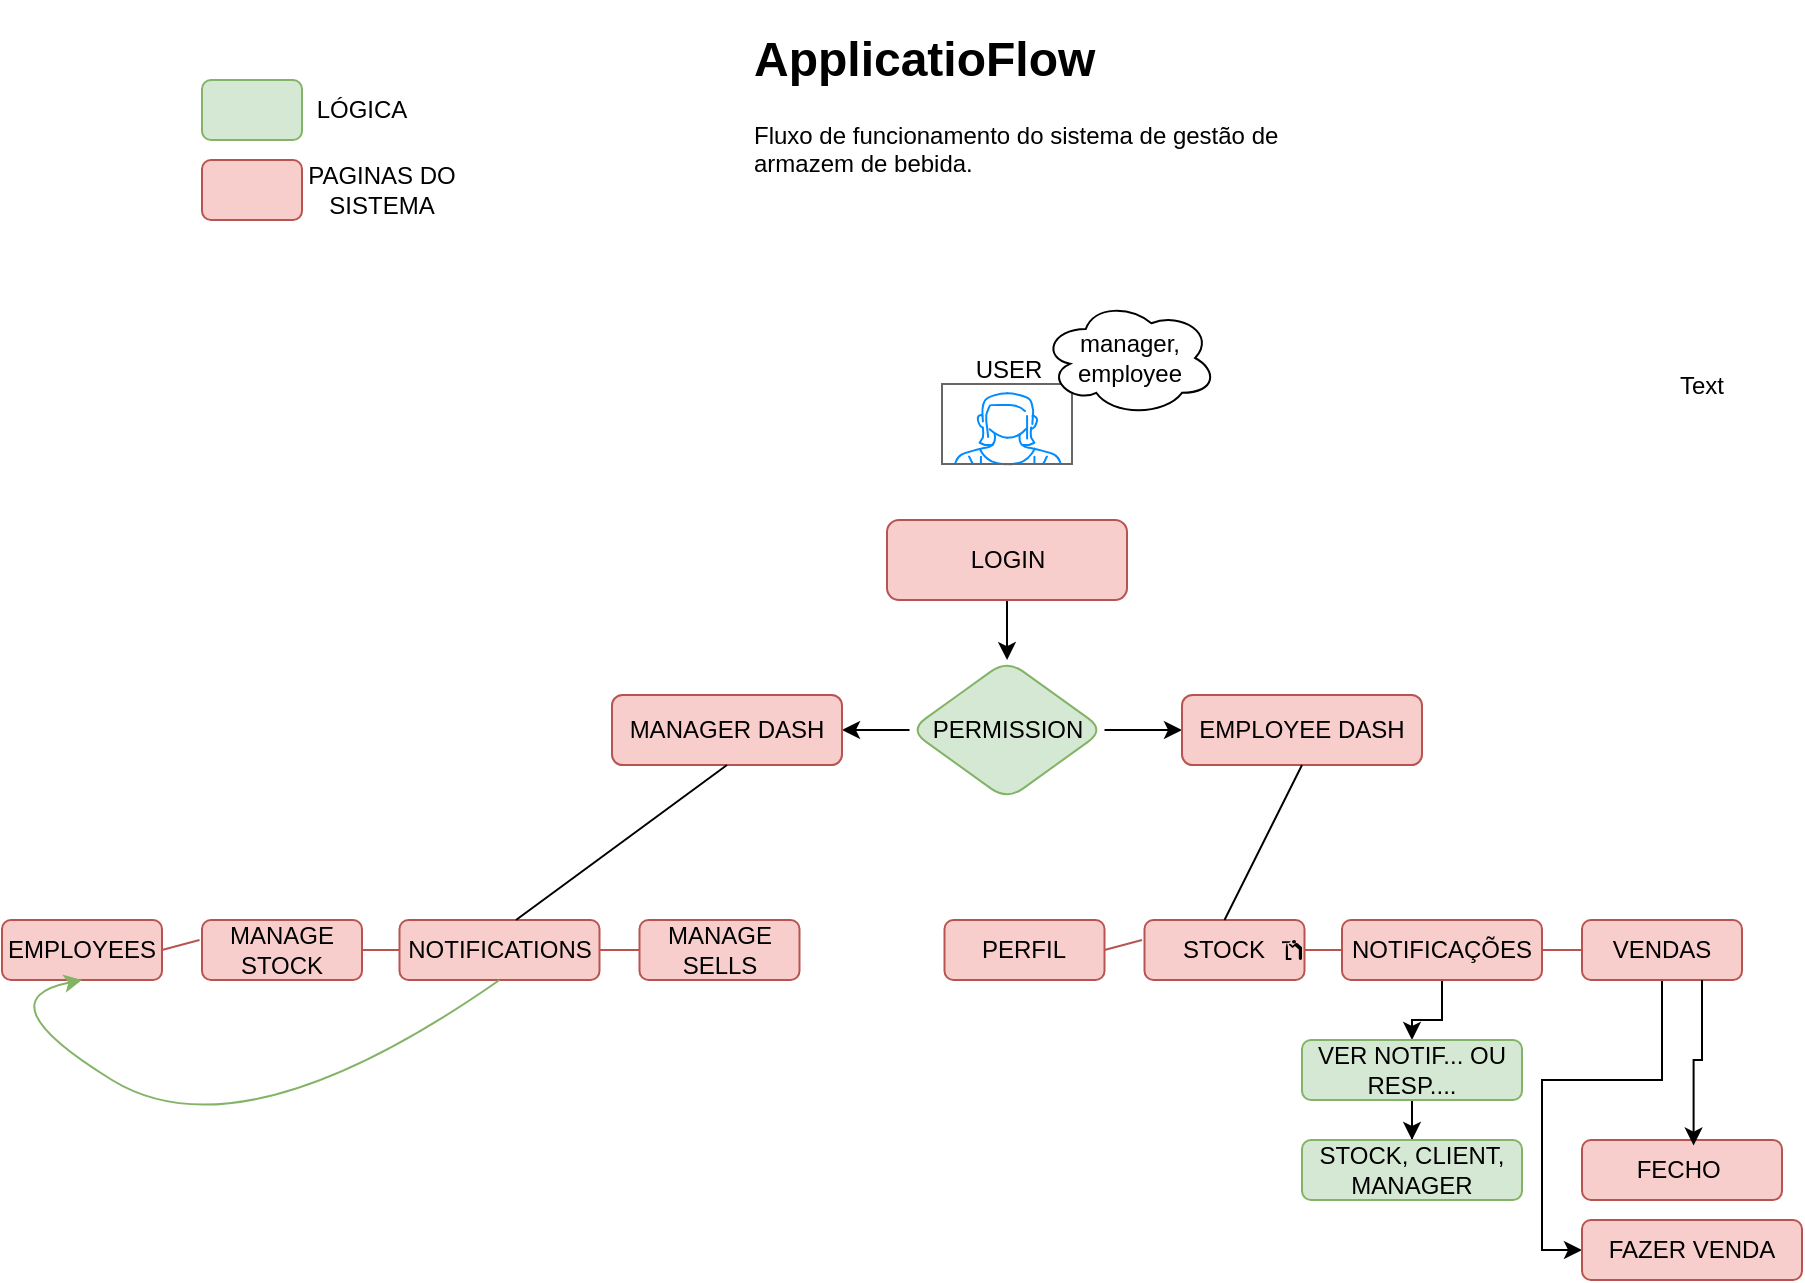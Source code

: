 <mxfile version="22.1.2" type="device">
  <diagram name="Page-1" id="bt9fMnnUZ1Foq5g4ZeSw">
    <mxGraphModel dx="1839" dy="601" grid="1" gridSize="10" guides="1" tooltips="1" connect="1" arrows="1" fold="1" page="1" pageScale="1" pageWidth="850" pageHeight="1100" math="0" shadow="0">
      <root>
        <mxCell id="0" />
        <mxCell id="1" parent="0" />
        <mxCell id="gCnrcdirMFZi0s3hoiL7-1" value="&lt;h1&gt;ApplicatioFlow&amp;nbsp;&lt;/h1&gt;&lt;p&gt;Fluxo de funcionamento do sistema de gestão de armazem de bebida.&lt;/p&gt;" style="text;html=1;strokeColor=none;fillColor=none;spacing=5;spacingTop=-20;whiteSpace=wrap;overflow=hidden;rounded=0;" vertex="1" parent="1">
          <mxGeometry x="261.25" y="90" width="280" height="80" as="geometry" />
        </mxCell>
        <mxCell id="gCnrcdirMFZi0s3hoiL7-2" value="" style="verticalLabelPosition=bottom;shadow=0;dashed=0;align=center;html=1;verticalAlign=top;strokeWidth=1;shape=mxgraph.mockup.containers.userFemale;strokeColor=#666666;strokeColor2=#008cff;" vertex="1" parent="1">
          <mxGeometry x="360" y="272" width="65" height="40" as="geometry" />
        </mxCell>
        <mxCell id="gCnrcdirMFZi0s3hoiL7-3" value="USER" style="text;html=1;align=center;verticalAlign=middle;resizable=0;points=[];autosize=1;strokeColor=none;fillColor=none;" vertex="1" parent="1">
          <mxGeometry x="362.5" y="250" width="60" height="30" as="geometry" />
        </mxCell>
        <mxCell id="gCnrcdirMFZi0s3hoiL7-4" value="manager, employee" style="ellipse;shape=cloud;whiteSpace=wrap;html=1;" vertex="1" parent="1">
          <mxGeometry x="410" y="230" width="87.5" height="58" as="geometry" />
        </mxCell>
        <mxCell id="gCnrcdirMFZi0s3hoiL7-8" value="" style="edgeStyle=orthogonalEdgeStyle;rounded=0;orthogonalLoop=1;jettySize=auto;html=1;" edge="1" parent="1" source="gCnrcdirMFZi0s3hoiL7-6" target="gCnrcdirMFZi0s3hoiL7-7">
          <mxGeometry relative="1" as="geometry" />
        </mxCell>
        <mxCell id="gCnrcdirMFZi0s3hoiL7-6" value="LOGIN" style="rounded=1;whiteSpace=wrap;html=1;fillColor=#f8cecc;strokeColor=#b85450;" vertex="1" parent="1">
          <mxGeometry x="332.5" y="340" width="120" height="40" as="geometry" />
        </mxCell>
        <mxCell id="gCnrcdirMFZi0s3hoiL7-10" value="" style="edgeStyle=orthogonalEdgeStyle;rounded=0;orthogonalLoop=1;jettySize=auto;html=1;" edge="1" parent="1" source="gCnrcdirMFZi0s3hoiL7-7" target="gCnrcdirMFZi0s3hoiL7-9">
          <mxGeometry relative="1" as="geometry" />
        </mxCell>
        <mxCell id="gCnrcdirMFZi0s3hoiL7-12" value="" style="edgeStyle=orthogonalEdgeStyle;rounded=0;orthogonalLoop=1;jettySize=auto;html=1;" edge="1" parent="1" source="gCnrcdirMFZi0s3hoiL7-7" target="gCnrcdirMFZi0s3hoiL7-11">
          <mxGeometry relative="1" as="geometry" />
        </mxCell>
        <mxCell id="gCnrcdirMFZi0s3hoiL7-7" value="PERMISSION" style="rhombus;whiteSpace=wrap;html=1;rounded=1;fillColor=#d5e8d4;strokeColor=#82b366;" vertex="1" parent="1">
          <mxGeometry x="343.75" y="410" width="97.5" height="70" as="geometry" />
        </mxCell>
        <mxCell id="gCnrcdirMFZi0s3hoiL7-9" value="MANAGER DASH" style="whiteSpace=wrap;html=1;fillColor=#f8cecc;strokeColor=#b85450;rounded=1;" vertex="1" parent="1">
          <mxGeometry x="195" y="427.5" width="115" height="35" as="geometry" />
        </mxCell>
        <mxCell id="gCnrcdirMFZi0s3hoiL7-11" value="EMPLOYEE DASH" style="whiteSpace=wrap;html=1;fillColor=#f8cecc;strokeColor=#b85450;rounded=1;" vertex="1" parent="1">
          <mxGeometry x="480" y="427.5" width="120" height="35" as="geometry" />
        </mxCell>
        <mxCell id="gCnrcdirMFZi0s3hoiL7-13" value="Text" style="text;html=1;strokeColor=none;fillColor=none;align=center;verticalAlign=middle;whiteSpace=wrap;rounded=0;" vertex="1" parent="1">
          <mxGeometry x="710" y="258" width="60" height="30" as="geometry" />
        </mxCell>
        <mxCell id="gCnrcdirMFZi0s3hoiL7-14" value="PERFIL" style="rounded=1;whiteSpace=wrap;html=1;fillColor=#f8cecc;strokeColor=#b85450;" vertex="1" parent="1">
          <mxGeometry x="361.25" y="540" width="80" height="30" as="geometry" />
        </mxCell>
        <mxCell id="gCnrcdirMFZi0s3hoiL7-15" value="STOCK" style="rounded=1;whiteSpace=wrap;html=1;fillColor=#f8cecc;strokeColor=#b85450;" vertex="1" parent="1">
          <mxGeometry x="461.25" y="540" width="80" height="30" as="geometry" />
        </mxCell>
        <mxCell id="gCnrcdirMFZi0s3hoiL7-56" value="" style="edgeStyle=orthogonalEdgeStyle;rounded=0;orthogonalLoop=1;jettySize=auto;html=1;" edge="1" parent="1" source="gCnrcdirMFZi0s3hoiL7-16" target="gCnrcdirMFZi0s3hoiL7-55">
          <mxGeometry relative="1" as="geometry" />
        </mxCell>
        <mxCell id="gCnrcdirMFZi0s3hoiL7-16" value="NOTIFICAÇÕES" style="rounded=1;whiteSpace=wrap;html=1;fillColor=#f8cecc;strokeColor=#b85450;" vertex="1" parent="1">
          <mxGeometry x="560" y="540" width="100" height="30" as="geometry" />
        </mxCell>
        <mxCell id="gCnrcdirMFZi0s3hoiL7-52" value="" style="edgeStyle=orthogonalEdgeStyle;rounded=0;orthogonalLoop=1;jettySize=auto;html=1;" edge="1" parent="1" source="gCnrcdirMFZi0s3hoiL7-17" target="gCnrcdirMFZi0s3hoiL7-51">
          <mxGeometry relative="1" as="geometry">
            <Array as="points">
              <mxPoint x="720" y="620" />
              <mxPoint x="660" y="620" />
              <mxPoint x="660" y="705" />
            </Array>
          </mxGeometry>
        </mxCell>
        <mxCell id="gCnrcdirMFZi0s3hoiL7-17" value="VENDAS" style="rounded=1;whiteSpace=wrap;html=1;fillColor=#f8cecc;strokeColor=#b85450;" vertex="1" parent="1">
          <mxGeometry x="680" y="540" width="80" height="30" as="geometry" />
        </mxCell>
        <mxCell id="gCnrcdirMFZi0s3hoiL7-18" value="" style="endArrow=none;html=1;rounded=0;exitX=1;exitY=0.5;exitDx=0;exitDy=0;fillColor=#f8cecc;strokeColor=#b85450;" edge="1" parent="1" source="gCnrcdirMFZi0s3hoiL7-14">
          <mxGeometry width="50" height="50" relative="1" as="geometry">
            <mxPoint x="425" y="580" as="sourcePoint" />
            <mxPoint x="460" y="550" as="targetPoint" />
          </mxGeometry>
        </mxCell>
        <mxCell id="gCnrcdirMFZi0s3hoiL7-20" value="" style="endArrow=none;html=1;rounded=0;exitX=1;exitY=0.5;exitDx=0;exitDy=0;entryX=0;entryY=0.5;entryDx=0;entryDy=0;fillColor=#f8cecc;strokeColor=#b85450;" edge="1" parent="1" source="gCnrcdirMFZi0s3hoiL7-16" target="gCnrcdirMFZi0s3hoiL7-17">
          <mxGeometry width="50" height="50" relative="1" as="geometry">
            <mxPoint x="620" y="580" as="sourcePoint" />
            <mxPoint x="680" y="580" as="targetPoint" />
          </mxGeometry>
        </mxCell>
        <mxCell id="gCnrcdirMFZi0s3hoiL7-21" value="" style="endArrow=none;html=1;rounded=0;exitX=1;exitY=0.5;exitDx=0;exitDy=0;entryX=0;entryY=0.5;entryDx=0;entryDy=0;fillColor=#f8cecc;strokeColor=#b85450;" edge="1" parent="1" source="gCnrcdirMFZi0s3hoiL7-15" target="gCnrcdirMFZi0s3hoiL7-16">
          <mxGeometry width="50" height="50" relative="1" as="geometry">
            <mxPoint x="520" y="580" as="sourcePoint" />
            <mxPoint x="580" y="580" as="targetPoint" />
          </mxGeometry>
        </mxCell>
        <mxCell id="gCnrcdirMFZi0s3hoiL7-22" value="" style="endArrow=none;html=1;rounded=0;exitX=0.5;exitY=0;exitDx=0;exitDy=0;entryX=0.5;entryY=1;entryDx=0;entryDy=0;" edge="1" parent="1" source="gCnrcdirMFZi0s3hoiL7-15" target="gCnrcdirMFZi0s3hoiL7-11">
          <mxGeometry width="50" height="50" relative="1" as="geometry">
            <mxPoint x="210" y="512.5" as="sourcePoint" />
            <mxPoint x="260" y="462.5" as="targetPoint" />
          </mxGeometry>
        </mxCell>
        <mxCell id="gCnrcdirMFZi0s3hoiL7-23" value="EMPLOYEES" style="rounded=1;whiteSpace=wrap;html=1;fillColor=#f8cecc;strokeColor=#b85450;" vertex="1" parent="1">
          <mxGeometry x="-110" y="540" width="80" height="30" as="geometry" />
        </mxCell>
        <mxCell id="gCnrcdirMFZi0s3hoiL7-24" value="MANAGE STOCK" style="rounded=1;whiteSpace=wrap;html=1;fillColor=#f8cecc;strokeColor=#b85450;" vertex="1" parent="1">
          <mxGeometry x="-10" y="540" width="80" height="30" as="geometry" />
        </mxCell>
        <mxCell id="gCnrcdirMFZi0s3hoiL7-25" value="NOTIFICATIONS" style="rounded=1;whiteSpace=wrap;html=1;fillColor=#f8cecc;strokeColor=#b85450;" vertex="1" parent="1">
          <mxGeometry x="88.75" y="540" width="100" height="30" as="geometry" />
        </mxCell>
        <mxCell id="gCnrcdirMFZi0s3hoiL7-26" value="MANAGE SELLS" style="rounded=1;whiteSpace=wrap;html=1;fillColor=#f8cecc;strokeColor=#b85450;" vertex="1" parent="1">
          <mxGeometry x="208.75" y="540" width="80" height="30" as="geometry" />
        </mxCell>
        <mxCell id="gCnrcdirMFZi0s3hoiL7-27" value="" style="endArrow=none;html=1;rounded=0;exitX=1;exitY=0.5;exitDx=0;exitDy=0;fillColor=#f8cecc;strokeColor=#b85450;" edge="1" source="gCnrcdirMFZi0s3hoiL7-23" parent="1">
          <mxGeometry width="50" height="50" relative="1" as="geometry">
            <mxPoint x="-46.25" y="580" as="sourcePoint" />
            <mxPoint x="-11.25" y="550" as="targetPoint" />
          </mxGeometry>
        </mxCell>
        <mxCell id="gCnrcdirMFZi0s3hoiL7-28" value="" style="endArrow=none;html=1;rounded=0;exitX=1;exitY=0.5;exitDx=0;exitDy=0;entryX=0;entryY=0.5;entryDx=0;entryDy=0;fillColor=#f8cecc;strokeColor=#b85450;" edge="1" source="gCnrcdirMFZi0s3hoiL7-25" target="gCnrcdirMFZi0s3hoiL7-26" parent="1">
          <mxGeometry width="50" height="50" relative="1" as="geometry">
            <mxPoint x="148.75" y="580" as="sourcePoint" />
            <mxPoint x="208.75" y="580" as="targetPoint" />
          </mxGeometry>
        </mxCell>
        <mxCell id="gCnrcdirMFZi0s3hoiL7-29" value="" style="endArrow=none;html=1;rounded=0;exitX=1;exitY=0.5;exitDx=0;exitDy=0;entryX=0;entryY=0.5;entryDx=0;entryDy=0;fillColor=#f8cecc;strokeColor=#b85450;" edge="1" source="gCnrcdirMFZi0s3hoiL7-24" target="gCnrcdirMFZi0s3hoiL7-25" parent="1">
          <mxGeometry width="50" height="50" relative="1" as="geometry">
            <mxPoint x="48.75" y="580" as="sourcePoint" />
            <mxPoint x="108.75" y="580" as="targetPoint" />
          </mxGeometry>
        </mxCell>
        <mxCell id="gCnrcdirMFZi0s3hoiL7-30" value="" style="endArrow=none;html=1;rounded=0;exitX=0.441;exitY=0.013;exitDx=0;exitDy=0;exitPerimeter=0;entryX=0.5;entryY=1;entryDx=0;entryDy=0;" edge="1" parent="1" target="gCnrcdirMFZi0s3hoiL7-9">
          <mxGeometry width="50" height="50" relative="1" as="geometry">
            <mxPoint x="147" y="540" as="sourcePoint" />
            <mxPoint x="-90" y="462.5" as="targetPoint" />
          </mxGeometry>
        </mxCell>
        <mxCell id="gCnrcdirMFZi0s3hoiL7-41" value="" style="rounded=1;whiteSpace=wrap;html=1;fillColor=#d5e8d4;strokeColor=#82b366;" vertex="1" parent="1">
          <mxGeometry x="-10" y="120" width="50" height="30" as="geometry" />
        </mxCell>
        <mxCell id="gCnrcdirMFZi0s3hoiL7-42" value="" style="rounded=1;whiteSpace=wrap;html=1;fillColor=#f8cecc;strokeColor=#b85450;" vertex="1" parent="1">
          <mxGeometry x="-10" y="160" width="50" height="30" as="geometry" />
        </mxCell>
        <mxCell id="gCnrcdirMFZi0s3hoiL7-43" value="LÓGICA" style="text;html=1;strokeColor=none;fillColor=none;align=center;verticalAlign=middle;whiteSpace=wrap;rounded=0;" vertex="1" parent="1">
          <mxGeometry x="40" y="120" width="60" height="30" as="geometry" />
        </mxCell>
        <mxCell id="gCnrcdirMFZi0s3hoiL7-44" value="PAGINAS DO SISTEMA" style="text;html=1;strokeColor=none;fillColor=none;align=center;verticalAlign=middle;whiteSpace=wrap;rounded=0;" vertex="1" parent="1">
          <mxGeometry x="40" y="160" width="80" height="30" as="geometry" />
        </mxCell>
        <mxCell id="gCnrcdirMFZi0s3hoiL7-45" value="" style="curved=1;endArrow=classic;html=1;rounded=0;exitX=0.5;exitY=1;exitDx=0;exitDy=0;entryX=0.5;entryY=1;entryDx=0;entryDy=0;fillColor=#d5e8d4;strokeColor=#82b366;" edge="1" parent="1" source="gCnrcdirMFZi0s3hoiL7-25" target="gCnrcdirMFZi0s3hoiL7-23">
          <mxGeometry width="50" height="50" relative="1" as="geometry">
            <mxPoint x="-120" y="630" as="sourcePoint" />
            <mxPoint x="-70" y="580" as="targetPoint" />
            <Array as="points">
              <mxPoint x="10" y="660" />
              <mxPoint x="-120" y="580" />
            </Array>
          </mxGeometry>
        </mxCell>
        <mxCell id="gCnrcdirMFZi0s3hoiL7-49" value="" style="shape=mxgraph.signs.sports.view;html=1;pointerEvents=1;fillColor=#000000;strokeColor=none;verticalLabelPosition=bottom;verticalAlign=top;align=center;" vertex="1" parent="1">
          <mxGeometry x="530" y="550" width="10" height="10" as="geometry" />
        </mxCell>
        <mxCell id="gCnrcdirMFZi0s3hoiL7-51" value="FAZER VENDA" style="whiteSpace=wrap;html=1;fillColor=#f8cecc;strokeColor=#b85450;rounded=1;" vertex="1" parent="1">
          <mxGeometry x="680" y="690" width="110" height="30" as="geometry" />
        </mxCell>
        <mxCell id="gCnrcdirMFZi0s3hoiL7-53" value="FECHO&amp;nbsp;" style="whiteSpace=wrap;html=1;fillColor=#f8cecc;strokeColor=#b85450;rounded=1;" vertex="1" parent="1">
          <mxGeometry x="680" y="650" width="100" height="30" as="geometry" />
        </mxCell>
        <mxCell id="gCnrcdirMFZi0s3hoiL7-54" style="edgeStyle=orthogonalEdgeStyle;rounded=0;orthogonalLoop=1;jettySize=auto;html=1;exitX=0.75;exitY=1;exitDx=0;exitDy=0;entryX=0.558;entryY=0.093;entryDx=0;entryDy=0;entryPerimeter=0;" edge="1" parent="1" source="gCnrcdirMFZi0s3hoiL7-17" target="gCnrcdirMFZi0s3hoiL7-53">
          <mxGeometry relative="1" as="geometry" />
        </mxCell>
        <mxCell id="gCnrcdirMFZi0s3hoiL7-58" value="" style="edgeStyle=orthogonalEdgeStyle;rounded=0;orthogonalLoop=1;jettySize=auto;html=1;" edge="1" parent="1" source="gCnrcdirMFZi0s3hoiL7-55" target="gCnrcdirMFZi0s3hoiL7-57">
          <mxGeometry relative="1" as="geometry" />
        </mxCell>
        <mxCell id="gCnrcdirMFZi0s3hoiL7-55" value="VER NOTIF... OU RESP...." style="whiteSpace=wrap;html=1;fillColor=#d5e8d4;strokeColor=#82b366;rounded=1;" vertex="1" parent="1">
          <mxGeometry x="540" y="600" width="110" height="30" as="geometry" />
        </mxCell>
        <mxCell id="gCnrcdirMFZi0s3hoiL7-57" value="STOCK, CLIENT, MANAGER" style="whiteSpace=wrap;html=1;fillColor=#d5e8d4;strokeColor=#82b366;rounded=1;" vertex="1" parent="1">
          <mxGeometry x="540" y="650" width="110" height="30" as="geometry" />
        </mxCell>
      </root>
    </mxGraphModel>
  </diagram>
</mxfile>
